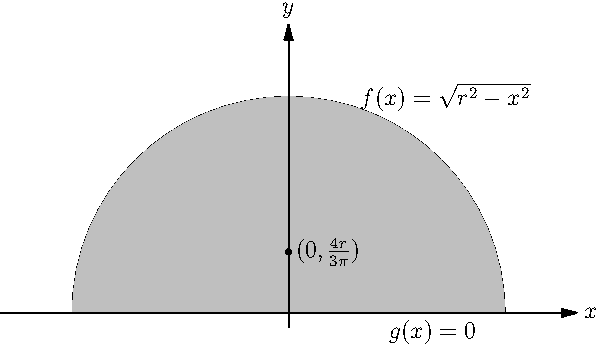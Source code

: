 size(300);

draw( arc( (0,0), 1.5, 0, 180), L=Label("$f(x)=\sqrt{r^2-x^2}$", position=MidPoint, align=(10,0) ));

draw( (1,0), L=Label("$g(x)=0$", align=S));
fill( arc( (0,0), 1.5, 0, 180) -- cycle, mediumgray);

draw( (-2,0) -- (2,0), L=Label("$x$", position=EndPoint), arrow=Arrow() );

draw( (0,-0.1) -- (0,2), L=Label("$y$", position=EndPoint), arrow=Arrow() );

dot( (0, (4/(3*3.14))), L=Label("$(0,\frac{4r}{3\pi})$"));
